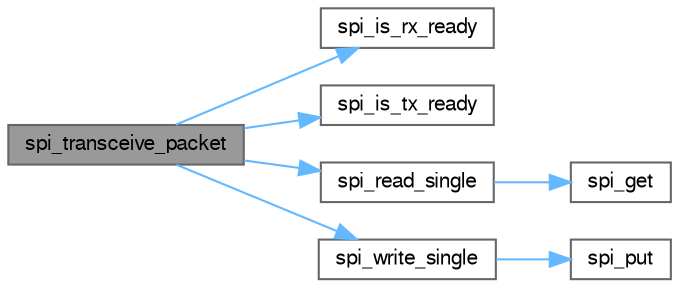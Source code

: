 digraph "spi_transceive_packet"
{
 // LATEX_PDF_SIZE
  bgcolor="transparent";
  edge [fontname=FreeSans,fontsize=10,labelfontname=FreeSans,labelfontsize=10];
  node [fontname=FreeSans,fontsize=10,shape=box,height=0.2,width=0.4];
  rankdir="LR";
  Node1 [label="spi_transceive_packet",height=0.2,width=0.4,color="gray40", fillcolor="grey60", style="filled", fontcolor="black",tooltip="Send and receive a sequence of bytes from an SPI device."];
  Node1 -> Node2 [color="steelblue1",style="solid"];
  Node2 [label="spi_is_rx_ready",height=0.2,width=0.4,color="grey40", fillcolor="white", style="filled",URL="$drivers_2spi_2spi_8h.html#a13a4eac0894296a959996a0415baf649",tooltip="Check if all receptions are ready."];
  Node1 -> Node3 [color="steelblue1",style="solid"];
  Node3 [label="spi_is_tx_ready",height=0.2,width=0.4,color="grey40", fillcolor="white", style="filled",URL="$drivers_2spi_2spi_8h.html#a3191ea9575f016d8c0a54b08920768d4",tooltip="Check if all transmissions are ready."];
  Node1 -> Node4 [color="steelblue1",style="solid"];
  Node4 [label="spi_read_single",height=0.2,width=0.4,color="grey40", fillcolor="white", style="filled",URL="$sam__spi_2spi__master_8h.html#a50c12e055757be1c8d3713754ddef788",tooltip="Receive one byte from an SPI device."];
  Node4 -> Node5 [color="steelblue1",style="solid"];
  Node5 [label="spi_get",height=0.2,width=0.4,color="grey40", fillcolor="white", style="filled",URL="$drivers_2spi_2spi_8h.html#a629c66773a518072f2c7faa5ad7ecd7d",tooltip="Get one data to a SPI peripheral."];
  Node1 -> Node6 [color="steelblue1",style="solid"];
  Node6 [label="spi_write_single",height=0.2,width=0.4,color="grey40", fillcolor="white", style="filled",URL="$sam__spi_2spi__master_8h.html#a65c32defa363bf60ee9820a231884b69",tooltip="Write one byte to an SPI device."];
  Node6 -> Node7 [color="steelblue1",style="solid"];
  Node7 [label="spi_put",height=0.2,width=0.4,color="grey40", fillcolor="white", style="filled",URL="$drivers_2spi_2spi_8h.html#adf99875478cb13bb164e96c73c9666bb",tooltip="Put one data to a SPI peripheral."];
}
